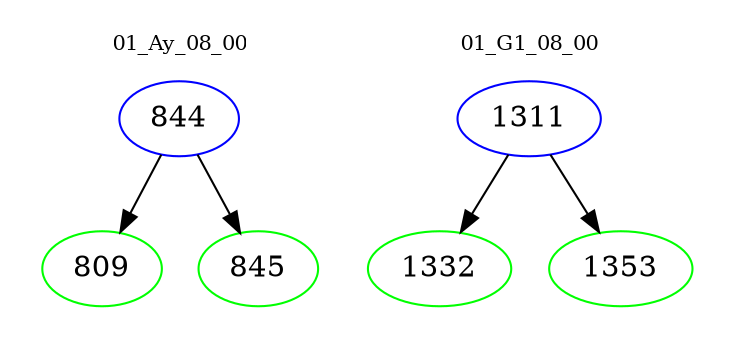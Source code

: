 digraph{
subgraph cluster_0 {
color = white
label = "01_Ay_08_00";
fontsize=10;
T0_844 [label="844", color="blue"]
T0_844 -> T0_809 [color="black"]
T0_809 [label="809", color="green"]
T0_844 -> T0_845 [color="black"]
T0_845 [label="845", color="green"]
}
subgraph cluster_1 {
color = white
label = "01_G1_08_00";
fontsize=10;
T1_1311 [label="1311", color="blue"]
T1_1311 -> T1_1332 [color="black"]
T1_1332 [label="1332", color="green"]
T1_1311 -> T1_1353 [color="black"]
T1_1353 [label="1353", color="green"]
}
}
